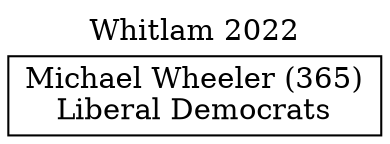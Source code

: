 // House preference flow
digraph "Michael Wheeler (365)_Whitlam_2022" {
	graph [label="Whitlam 2022" labelloc=t mclimit=10]
	node [shape=box]
	"Michael Wheeler (365)" [label="Michael Wheeler (365)
Liberal Democrats"]
}
